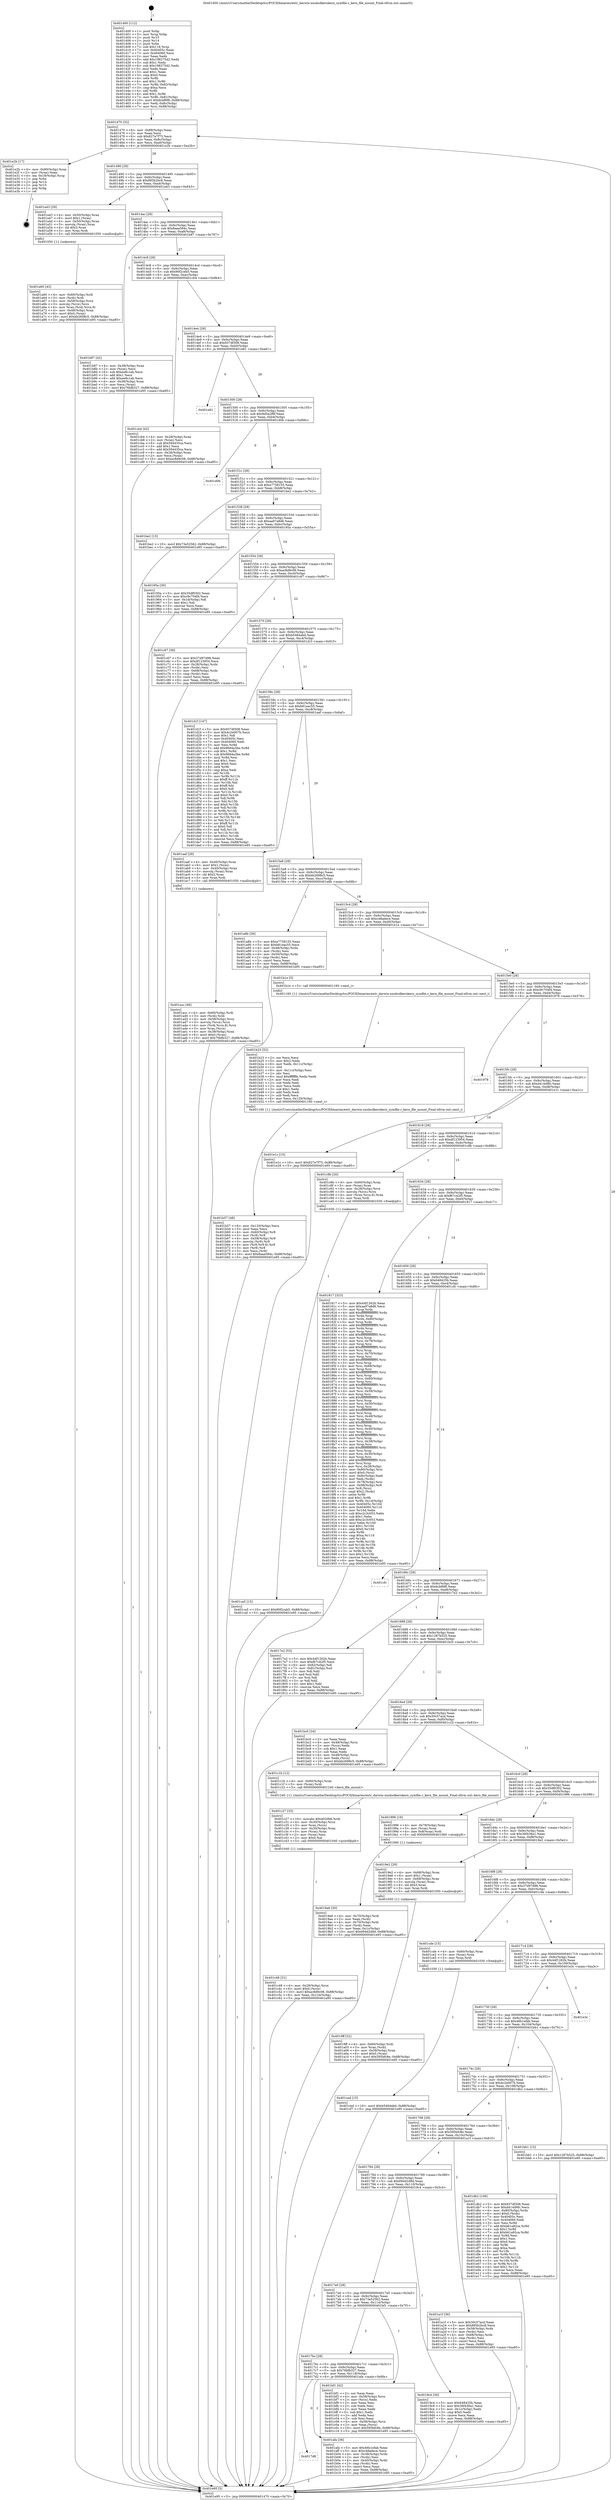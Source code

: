digraph "0x401400" {
  label = "0x401400 (/mnt/c/Users/mathe/Desktop/tcc/POCII/binaries/extr_darwin-xnubsdkernkern_symfile.c_kern_file_mount_Final-ollvm.out::main(0))"
  labelloc = "t"
  node[shape=record]

  Entry [label="",width=0.3,height=0.3,shape=circle,fillcolor=black,style=filled]
  "0x401470" [label="{
     0x401470 [32]\l
     | [instrs]\l
     &nbsp;&nbsp;0x401470 \<+6\>: mov -0x88(%rbp),%eax\l
     &nbsp;&nbsp;0x401476 \<+2\>: mov %eax,%ecx\l
     &nbsp;&nbsp;0x401478 \<+6\>: sub $0x827e7f75,%ecx\l
     &nbsp;&nbsp;0x40147e \<+6\>: mov %eax,-0x9c(%rbp)\l
     &nbsp;&nbsp;0x401484 \<+6\>: mov %ecx,-0xa0(%rbp)\l
     &nbsp;&nbsp;0x40148a \<+6\>: je 0000000000401e2b \<main+0xa2b\>\l
  }"]
  "0x401e2b" [label="{
     0x401e2b [17]\l
     | [instrs]\l
     &nbsp;&nbsp;0x401e2b \<+4\>: mov -0x80(%rbp),%rax\l
     &nbsp;&nbsp;0x401e2f \<+2\>: mov (%rax),%eax\l
     &nbsp;&nbsp;0x401e31 \<+4\>: lea -0x18(%rbp),%rsp\l
     &nbsp;&nbsp;0x401e35 \<+1\>: pop %rbx\l
     &nbsp;&nbsp;0x401e36 \<+2\>: pop %r14\l
     &nbsp;&nbsp;0x401e38 \<+2\>: pop %r15\l
     &nbsp;&nbsp;0x401e3a \<+1\>: pop %rbp\l
     &nbsp;&nbsp;0x401e3b \<+1\>: ret\l
  }"]
  "0x401490" [label="{
     0x401490 [28]\l
     | [instrs]\l
     &nbsp;&nbsp;0x401490 \<+5\>: jmp 0000000000401495 \<main+0x95\>\l
     &nbsp;&nbsp;0x401495 \<+6\>: mov -0x9c(%rbp),%eax\l
     &nbsp;&nbsp;0x40149b \<+5\>: sub $0x885b2bc8,%eax\l
     &nbsp;&nbsp;0x4014a0 \<+6\>: mov %eax,-0xa4(%rbp)\l
     &nbsp;&nbsp;0x4014a6 \<+6\>: je 0000000000401a43 \<main+0x643\>\l
  }"]
  Exit [label="",width=0.3,height=0.3,shape=circle,fillcolor=black,style=filled,peripheries=2]
  "0x401a43" [label="{
     0x401a43 [29]\l
     | [instrs]\l
     &nbsp;&nbsp;0x401a43 \<+4\>: mov -0x50(%rbp),%rax\l
     &nbsp;&nbsp;0x401a47 \<+6\>: movl $0x1,(%rax)\l
     &nbsp;&nbsp;0x401a4d \<+4\>: mov -0x50(%rbp),%rax\l
     &nbsp;&nbsp;0x401a51 \<+3\>: movslq (%rax),%rax\l
     &nbsp;&nbsp;0x401a54 \<+4\>: shl $0x3,%rax\l
     &nbsp;&nbsp;0x401a58 \<+3\>: mov %rax,%rdi\l
     &nbsp;&nbsp;0x401a5b \<+5\>: call 0000000000401050 \<malloc@plt\>\l
     | [calls]\l
     &nbsp;&nbsp;0x401050 \{1\} (unknown)\l
  }"]
  "0x4014ac" [label="{
     0x4014ac [28]\l
     | [instrs]\l
     &nbsp;&nbsp;0x4014ac \<+5\>: jmp 00000000004014b1 \<main+0xb1\>\l
     &nbsp;&nbsp;0x4014b1 \<+6\>: mov -0x9c(%rbp),%eax\l
     &nbsp;&nbsp;0x4014b7 \<+5\>: sub $0x8aaa584c,%eax\l
     &nbsp;&nbsp;0x4014bc \<+6\>: mov %eax,-0xa8(%rbp)\l
     &nbsp;&nbsp;0x4014c2 \<+6\>: je 0000000000401b87 \<main+0x787\>\l
  }"]
  "0x401ced" [label="{
     0x401ced [15]\l
     | [instrs]\l
     &nbsp;&nbsp;0x401ced \<+10\>: movl $0xb5484abd,-0x88(%rbp)\l
     &nbsp;&nbsp;0x401cf7 \<+5\>: jmp 0000000000401e95 \<main+0xa95\>\l
  }"]
  "0x401b87" [label="{
     0x401b87 [42]\l
     | [instrs]\l
     &nbsp;&nbsp;0x401b87 \<+4\>: mov -0x38(%rbp),%rax\l
     &nbsp;&nbsp;0x401b8b \<+2\>: mov (%rax),%ecx\l
     &nbsp;&nbsp;0x401b8d \<+6\>: sub $0xee8c1ab,%ecx\l
     &nbsp;&nbsp;0x401b93 \<+3\>: add $0x1,%ecx\l
     &nbsp;&nbsp;0x401b96 \<+6\>: add $0xee8c1ab,%ecx\l
     &nbsp;&nbsp;0x401b9c \<+4\>: mov -0x38(%rbp),%rax\l
     &nbsp;&nbsp;0x401ba0 \<+2\>: mov %ecx,(%rax)\l
     &nbsp;&nbsp;0x401ba2 \<+10\>: movl $0x76bfb327,-0x88(%rbp)\l
     &nbsp;&nbsp;0x401bac \<+5\>: jmp 0000000000401e95 \<main+0xa95\>\l
  }"]
  "0x4014c8" [label="{
     0x4014c8 [28]\l
     | [instrs]\l
     &nbsp;&nbsp;0x4014c8 \<+5\>: jmp 00000000004014cd \<main+0xcd\>\l
     &nbsp;&nbsp;0x4014cd \<+6\>: mov -0x9c(%rbp),%eax\l
     &nbsp;&nbsp;0x4014d3 \<+5\>: sub $0x90f2ceb5,%eax\l
     &nbsp;&nbsp;0x4014d8 \<+6\>: mov %eax,-0xac(%rbp)\l
     &nbsp;&nbsp;0x4014de \<+6\>: je 0000000000401cb4 \<main+0x8b4\>\l
  }"]
  "0x401ca5" [label="{
     0x401ca5 [15]\l
     | [instrs]\l
     &nbsp;&nbsp;0x401ca5 \<+10\>: movl $0x90f2ceb5,-0x88(%rbp)\l
     &nbsp;&nbsp;0x401caf \<+5\>: jmp 0000000000401e95 \<main+0xa95\>\l
  }"]
  "0x401cb4" [label="{
     0x401cb4 [42]\l
     | [instrs]\l
     &nbsp;&nbsp;0x401cb4 \<+4\>: mov -0x28(%rbp),%rax\l
     &nbsp;&nbsp;0x401cb8 \<+2\>: mov (%rax),%ecx\l
     &nbsp;&nbsp;0x401cba \<+6\>: sub $0x594435ca,%ecx\l
     &nbsp;&nbsp;0x401cc0 \<+3\>: add $0x1,%ecx\l
     &nbsp;&nbsp;0x401cc3 \<+6\>: add $0x594435ca,%ecx\l
     &nbsp;&nbsp;0x401cc9 \<+4\>: mov -0x28(%rbp),%rax\l
     &nbsp;&nbsp;0x401ccd \<+2\>: mov %ecx,(%rax)\l
     &nbsp;&nbsp;0x401ccf \<+10\>: movl $0xac8d9c08,-0x88(%rbp)\l
     &nbsp;&nbsp;0x401cd9 \<+5\>: jmp 0000000000401e95 \<main+0xa95\>\l
  }"]
  "0x4014e4" [label="{
     0x4014e4 [28]\l
     | [instrs]\l
     &nbsp;&nbsp;0x4014e4 \<+5\>: jmp 00000000004014e9 \<main+0xe9\>\l
     &nbsp;&nbsp;0x4014e9 \<+6\>: mov -0x9c(%rbp),%eax\l
     &nbsp;&nbsp;0x4014ef \<+5\>: sub $0x937df308,%eax\l
     &nbsp;&nbsp;0x4014f4 \<+6\>: mov %eax,-0xb0(%rbp)\l
     &nbsp;&nbsp;0x4014fa \<+6\>: je 0000000000401e81 \<main+0xa81\>\l
  }"]
  "0x401c48" [label="{
     0x401c48 [31]\l
     | [instrs]\l
     &nbsp;&nbsp;0x401c48 \<+4\>: mov -0x28(%rbp),%rcx\l
     &nbsp;&nbsp;0x401c4c \<+6\>: movl $0x0,(%rcx)\l
     &nbsp;&nbsp;0x401c52 \<+10\>: movl $0xac8d9c08,-0x88(%rbp)\l
     &nbsp;&nbsp;0x401c5c \<+6\>: mov %eax,-0x124(%rbp)\l
     &nbsp;&nbsp;0x401c62 \<+5\>: jmp 0000000000401e95 \<main+0xa95\>\l
  }"]
  "0x401e81" [label="{
     0x401e81\l
  }", style=dashed]
  "0x401500" [label="{
     0x401500 [28]\l
     | [instrs]\l
     &nbsp;&nbsp;0x401500 \<+5\>: jmp 0000000000401505 \<main+0x105\>\l
     &nbsp;&nbsp;0x401505 \<+6\>: mov -0x9c(%rbp),%eax\l
     &nbsp;&nbsp;0x40150b \<+5\>: sub $0x9d5a2f8f,%eax\l
     &nbsp;&nbsp;0x401510 \<+6\>: mov %eax,-0xb4(%rbp)\l
     &nbsp;&nbsp;0x401516 \<+6\>: je 0000000000401d0b \<main+0x90b\>\l
  }"]
  "0x401c27" [label="{
     0x401c27 [33]\l
     | [instrs]\l
     &nbsp;&nbsp;0x401c27 \<+10\>: movabs $0x4020b6,%rdi\l
     &nbsp;&nbsp;0x401c31 \<+4\>: mov -0x30(%rbp),%rcx\l
     &nbsp;&nbsp;0x401c35 \<+3\>: mov %rax,(%rcx)\l
     &nbsp;&nbsp;0x401c38 \<+4\>: mov -0x30(%rbp),%rax\l
     &nbsp;&nbsp;0x401c3c \<+3\>: mov (%rax),%rax\l
     &nbsp;&nbsp;0x401c3f \<+2\>: mov (%rax),%esi\l
     &nbsp;&nbsp;0x401c41 \<+2\>: mov $0x0,%al\l
     &nbsp;&nbsp;0x401c43 \<+5\>: call 0000000000401040 \<printf@plt\>\l
     | [calls]\l
     &nbsp;&nbsp;0x401040 \{1\} (unknown)\l
  }"]
  "0x401d0b" [label="{
     0x401d0b\l
  }", style=dashed]
  "0x40151c" [label="{
     0x40151c [28]\l
     | [instrs]\l
     &nbsp;&nbsp;0x40151c \<+5\>: jmp 0000000000401521 \<main+0x121\>\l
     &nbsp;&nbsp;0x401521 \<+6\>: mov -0x9c(%rbp),%eax\l
     &nbsp;&nbsp;0x401527 \<+5\>: sub $0xa7758155,%eax\l
     &nbsp;&nbsp;0x40152c \<+6\>: mov %eax,-0xb8(%rbp)\l
     &nbsp;&nbsp;0x401532 \<+6\>: je 0000000000401be2 \<main+0x7e2\>\l
  }"]
  "0x401b57" [label="{
     0x401b57 [48]\l
     | [instrs]\l
     &nbsp;&nbsp;0x401b57 \<+6\>: mov -0x120(%rbp),%ecx\l
     &nbsp;&nbsp;0x401b5d \<+3\>: imul %eax,%ecx\l
     &nbsp;&nbsp;0x401b60 \<+4\>: mov -0x60(%rbp),%r8\l
     &nbsp;&nbsp;0x401b64 \<+3\>: mov (%r8),%r8\l
     &nbsp;&nbsp;0x401b67 \<+4\>: mov -0x58(%rbp),%r9\l
     &nbsp;&nbsp;0x401b6b \<+3\>: movslq (%r9),%r9\l
     &nbsp;&nbsp;0x401b6e \<+4\>: mov (%r8,%r9,8),%r8\l
     &nbsp;&nbsp;0x401b72 \<+3\>: mov (%r8),%r8\l
     &nbsp;&nbsp;0x401b75 \<+3\>: mov %ecx,(%r8)\l
     &nbsp;&nbsp;0x401b78 \<+10\>: movl $0x8aaa584c,-0x88(%rbp)\l
     &nbsp;&nbsp;0x401b82 \<+5\>: jmp 0000000000401e95 \<main+0xa95\>\l
  }"]
  "0x401be2" [label="{
     0x401be2 [15]\l
     | [instrs]\l
     &nbsp;&nbsp;0x401be2 \<+10\>: movl $0x73e52562,-0x88(%rbp)\l
     &nbsp;&nbsp;0x401bec \<+5\>: jmp 0000000000401e95 \<main+0xa95\>\l
  }"]
  "0x401538" [label="{
     0x401538 [28]\l
     | [instrs]\l
     &nbsp;&nbsp;0x401538 \<+5\>: jmp 000000000040153d \<main+0x13d\>\l
     &nbsp;&nbsp;0x40153d \<+6\>: mov -0x9c(%rbp),%eax\l
     &nbsp;&nbsp;0x401543 \<+5\>: sub $0xaa97a8d6,%eax\l
     &nbsp;&nbsp;0x401548 \<+6\>: mov %eax,-0xbc(%rbp)\l
     &nbsp;&nbsp;0x40154e \<+6\>: je 000000000040195a \<main+0x55a\>\l
  }"]
  "0x401b23" [label="{
     0x401b23 [52]\l
     | [instrs]\l
     &nbsp;&nbsp;0x401b23 \<+2\>: xor %ecx,%ecx\l
     &nbsp;&nbsp;0x401b25 \<+5\>: mov $0x2,%edx\l
     &nbsp;&nbsp;0x401b2a \<+6\>: mov %edx,-0x11c(%rbp)\l
     &nbsp;&nbsp;0x401b30 \<+1\>: cltd\l
     &nbsp;&nbsp;0x401b31 \<+6\>: mov -0x11c(%rbp),%esi\l
     &nbsp;&nbsp;0x401b37 \<+2\>: idiv %esi\l
     &nbsp;&nbsp;0x401b39 \<+6\>: imul $0xfffffffe,%edx,%edx\l
     &nbsp;&nbsp;0x401b3f \<+2\>: mov %ecx,%edi\l
     &nbsp;&nbsp;0x401b41 \<+2\>: sub %edx,%edi\l
     &nbsp;&nbsp;0x401b43 \<+2\>: mov %ecx,%edx\l
     &nbsp;&nbsp;0x401b45 \<+3\>: sub $0x1,%edx\l
     &nbsp;&nbsp;0x401b48 \<+2\>: add %edx,%edi\l
     &nbsp;&nbsp;0x401b4a \<+2\>: sub %edi,%ecx\l
     &nbsp;&nbsp;0x401b4c \<+6\>: mov %ecx,-0x120(%rbp)\l
     &nbsp;&nbsp;0x401b52 \<+5\>: call 0000000000401160 \<next_i\>\l
     | [calls]\l
     &nbsp;&nbsp;0x401160 \{1\} (/mnt/c/Users/mathe/Desktop/tcc/POCII/binaries/extr_darwin-xnubsdkernkern_symfile.c_kern_file_mount_Final-ollvm.out::next_i)\l
  }"]
  "0x40195a" [label="{
     0x40195a [30]\l
     | [instrs]\l
     &nbsp;&nbsp;0x40195a \<+5\>: mov $0x35df0302,%eax\l
     &nbsp;&nbsp;0x40195f \<+5\>: mov $0xc9c704f4,%ecx\l
     &nbsp;&nbsp;0x401964 \<+3\>: mov -0x1d(%rbp),%dl\l
     &nbsp;&nbsp;0x401967 \<+3\>: test $0x1,%dl\l
     &nbsp;&nbsp;0x40196a \<+3\>: cmovne %ecx,%eax\l
     &nbsp;&nbsp;0x40196d \<+6\>: mov %eax,-0x88(%rbp)\l
     &nbsp;&nbsp;0x401973 \<+5\>: jmp 0000000000401e95 \<main+0xa95\>\l
  }"]
  "0x401554" [label="{
     0x401554 [28]\l
     | [instrs]\l
     &nbsp;&nbsp;0x401554 \<+5\>: jmp 0000000000401559 \<main+0x159\>\l
     &nbsp;&nbsp;0x401559 \<+6\>: mov -0x9c(%rbp),%eax\l
     &nbsp;&nbsp;0x40155f \<+5\>: sub $0xac8d9c08,%eax\l
     &nbsp;&nbsp;0x401564 \<+6\>: mov %eax,-0xc0(%rbp)\l
     &nbsp;&nbsp;0x40156a \<+6\>: je 0000000000401c67 \<main+0x867\>\l
  }"]
  "0x4017d8" [label="{
     0x4017d8\l
  }", style=dashed]
  "0x401c67" [label="{
     0x401c67 [36]\l
     | [instrs]\l
     &nbsp;&nbsp;0x401c67 \<+5\>: mov $0x37d97d98,%eax\l
     &nbsp;&nbsp;0x401c6c \<+5\>: mov $0xdf123954,%ecx\l
     &nbsp;&nbsp;0x401c71 \<+4\>: mov -0x28(%rbp),%rdx\l
     &nbsp;&nbsp;0x401c75 \<+2\>: mov (%rdx),%esi\l
     &nbsp;&nbsp;0x401c77 \<+4\>: mov -0x68(%rbp),%rdx\l
     &nbsp;&nbsp;0x401c7b \<+2\>: cmp (%rdx),%esi\l
     &nbsp;&nbsp;0x401c7d \<+3\>: cmovl %ecx,%eax\l
     &nbsp;&nbsp;0x401c80 \<+6\>: mov %eax,-0x88(%rbp)\l
     &nbsp;&nbsp;0x401c86 \<+5\>: jmp 0000000000401e95 \<main+0xa95\>\l
  }"]
  "0x401570" [label="{
     0x401570 [28]\l
     | [instrs]\l
     &nbsp;&nbsp;0x401570 \<+5\>: jmp 0000000000401575 \<main+0x175\>\l
     &nbsp;&nbsp;0x401575 \<+6\>: mov -0x9c(%rbp),%eax\l
     &nbsp;&nbsp;0x40157b \<+5\>: sub $0xb5484abd,%eax\l
     &nbsp;&nbsp;0x401580 \<+6\>: mov %eax,-0xc4(%rbp)\l
     &nbsp;&nbsp;0x401586 \<+6\>: je 0000000000401d1f \<main+0x91f\>\l
  }"]
  "0x401afa" [label="{
     0x401afa [36]\l
     | [instrs]\l
     &nbsp;&nbsp;0x401afa \<+5\>: mov $0x46b1efab,%eax\l
     &nbsp;&nbsp;0x401aff \<+5\>: mov $0xc48adece,%ecx\l
     &nbsp;&nbsp;0x401b04 \<+4\>: mov -0x38(%rbp),%rdx\l
     &nbsp;&nbsp;0x401b08 \<+2\>: mov (%rdx),%esi\l
     &nbsp;&nbsp;0x401b0a \<+4\>: mov -0x40(%rbp),%rdx\l
     &nbsp;&nbsp;0x401b0e \<+2\>: cmp (%rdx),%esi\l
     &nbsp;&nbsp;0x401b10 \<+3\>: cmovl %ecx,%eax\l
     &nbsp;&nbsp;0x401b13 \<+6\>: mov %eax,-0x88(%rbp)\l
     &nbsp;&nbsp;0x401b19 \<+5\>: jmp 0000000000401e95 \<main+0xa95\>\l
  }"]
  "0x401d1f" [label="{
     0x401d1f [147]\l
     | [instrs]\l
     &nbsp;&nbsp;0x401d1f \<+5\>: mov $0x937df308,%eax\l
     &nbsp;&nbsp;0x401d24 \<+5\>: mov $0x4c2e007b,%ecx\l
     &nbsp;&nbsp;0x401d29 \<+2\>: mov $0x1,%dl\l
     &nbsp;&nbsp;0x401d2b \<+7\>: mov 0x40405c,%esi\l
     &nbsp;&nbsp;0x401d32 \<+7\>: mov 0x404060,%edi\l
     &nbsp;&nbsp;0x401d39 \<+3\>: mov %esi,%r8d\l
     &nbsp;&nbsp;0x401d3c \<+7\>: add $0x9684a3be,%r8d\l
     &nbsp;&nbsp;0x401d43 \<+4\>: sub $0x1,%r8d\l
     &nbsp;&nbsp;0x401d47 \<+7\>: sub $0x9684a3be,%r8d\l
     &nbsp;&nbsp;0x401d4e \<+4\>: imul %r8d,%esi\l
     &nbsp;&nbsp;0x401d52 \<+3\>: and $0x1,%esi\l
     &nbsp;&nbsp;0x401d55 \<+3\>: cmp $0x0,%esi\l
     &nbsp;&nbsp;0x401d58 \<+4\>: sete %r9b\l
     &nbsp;&nbsp;0x401d5c \<+3\>: cmp $0xa,%edi\l
     &nbsp;&nbsp;0x401d5f \<+4\>: setl %r10b\l
     &nbsp;&nbsp;0x401d63 \<+3\>: mov %r9b,%r11b\l
     &nbsp;&nbsp;0x401d66 \<+4\>: xor $0xff,%r11b\l
     &nbsp;&nbsp;0x401d6a \<+3\>: mov %r10b,%bl\l
     &nbsp;&nbsp;0x401d6d \<+3\>: xor $0xff,%bl\l
     &nbsp;&nbsp;0x401d70 \<+3\>: xor $0x0,%dl\l
     &nbsp;&nbsp;0x401d73 \<+3\>: mov %r11b,%r14b\l
     &nbsp;&nbsp;0x401d76 \<+4\>: and $0x0,%r14b\l
     &nbsp;&nbsp;0x401d7a \<+3\>: and %dl,%r9b\l
     &nbsp;&nbsp;0x401d7d \<+3\>: mov %bl,%r15b\l
     &nbsp;&nbsp;0x401d80 \<+4\>: and $0x0,%r15b\l
     &nbsp;&nbsp;0x401d84 \<+3\>: and %dl,%r10b\l
     &nbsp;&nbsp;0x401d87 \<+3\>: or %r9b,%r14b\l
     &nbsp;&nbsp;0x401d8a \<+3\>: or %r10b,%r15b\l
     &nbsp;&nbsp;0x401d8d \<+3\>: xor %r15b,%r14b\l
     &nbsp;&nbsp;0x401d90 \<+3\>: or %bl,%r11b\l
     &nbsp;&nbsp;0x401d93 \<+4\>: xor $0xff,%r11b\l
     &nbsp;&nbsp;0x401d97 \<+3\>: or $0x0,%dl\l
     &nbsp;&nbsp;0x401d9a \<+3\>: and %dl,%r11b\l
     &nbsp;&nbsp;0x401d9d \<+3\>: or %r11b,%r14b\l
     &nbsp;&nbsp;0x401da0 \<+4\>: test $0x1,%r14b\l
     &nbsp;&nbsp;0x401da4 \<+3\>: cmovne %ecx,%eax\l
     &nbsp;&nbsp;0x401da7 \<+6\>: mov %eax,-0x88(%rbp)\l
     &nbsp;&nbsp;0x401dad \<+5\>: jmp 0000000000401e95 \<main+0xa95\>\l
  }"]
  "0x40158c" [label="{
     0x40158c [28]\l
     | [instrs]\l
     &nbsp;&nbsp;0x40158c \<+5\>: jmp 0000000000401591 \<main+0x191\>\l
     &nbsp;&nbsp;0x401591 \<+6\>: mov -0x9c(%rbp),%eax\l
     &nbsp;&nbsp;0x401597 \<+5\>: sub $0xb81eac55,%eax\l
     &nbsp;&nbsp;0x40159c \<+6\>: mov %eax,-0xc8(%rbp)\l
     &nbsp;&nbsp;0x4015a2 \<+6\>: je 0000000000401aaf \<main+0x6af\>\l
  }"]
  "0x4017bc" [label="{
     0x4017bc [28]\l
     | [instrs]\l
     &nbsp;&nbsp;0x4017bc \<+5\>: jmp 00000000004017c1 \<main+0x3c1\>\l
     &nbsp;&nbsp;0x4017c1 \<+6\>: mov -0x9c(%rbp),%eax\l
     &nbsp;&nbsp;0x4017c7 \<+5\>: sub $0x76bfb327,%eax\l
     &nbsp;&nbsp;0x4017cc \<+6\>: mov %eax,-0x118(%rbp)\l
     &nbsp;&nbsp;0x4017d2 \<+6\>: je 0000000000401afa \<main+0x6fa\>\l
  }"]
  "0x401aaf" [label="{
     0x401aaf [29]\l
     | [instrs]\l
     &nbsp;&nbsp;0x401aaf \<+4\>: mov -0x40(%rbp),%rax\l
     &nbsp;&nbsp;0x401ab3 \<+6\>: movl $0x1,(%rax)\l
     &nbsp;&nbsp;0x401ab9 \<+4\>: mov -0x40(%rbp),%rax\l
     &nbsp;&nbsp;0x401abd \<+3\>: movslq (%rax),%rax\l
     &nbsp;&nbsp;0x401ac0 \<+4\>: shl $0x2,%rax\l
     &nbsp;&nbsp;0x401ac4 \<+3\>: mov %rax,%rdi\l
     &nbsp;&nbsp;0x401ac7 \<+5\>: call 0000000000401050 \<malloc@plt\>\l
     | [calls]\l
     &nbsp;&nbsp;0x401050 \{1\} (unknown)\l
  }"]
  "0x4015a8" [label="{
     0x4015a8 [28]\l
     | [instrs]\l
     &nbsp;&nbsp;0x4015a8 \<+5\>: jmp 00000000004015ad \<main+0x1ad\>\l
     &nbsp;&nbsp;0x4015ad \<+6\>: mov -0x9c(%rbp),%eax\l
     &nbsp;&nbsp;0x4015b3 \<+5\>: sub $0xbb2698c5,%eax\l
     &nbsp;&nbsp;0x4015b8 \<+6\>: mov %eax,-0xcc(%rbp)\l
     &nbsp;&nbsp;0x4015be \<+6\>: je 0000000000401a8b \<main+0x68b\>\l
  }"]
  "0x401bf1" [label="{
     0x401bf1 [42]\l
     | [instrs]\l
     &nbsp;&nbsp;0x401bf1 \<+2\>: xor %eax,%eax\l
     &nbsp;&nbsp;0x401bf3 \<+4\>: mov -0x58(%rbp),%rcx\l
     &nbsp;&nbsp;0x401bf7 \<+2\>: mov (%rcx),%edx\l
     &nbsp;&nbsp;0x401bf9 \<+2\>: mov %eax,%esi\l
     &nbsp;&nbsp;0x401bfb \<+2\>: sub %edx,%esi\l
     &nbsp;&nbsp;0x401bfd \<+2\>: mov %eax,%edx\l
     &nbsp;&nbsp;0x401bff \<+3\>: sub $0x1,%edx\l
     &nbsp;&nbsp;0x401c02 \<+2\>: add %edx,%esi\l
     &nbsp;&nbsp;0x401c04 \<+2\>: sub %esi,%eax\l
     &nbsp;&nbsp;0x401c06 \<+4\>: mov -0x58(%rbp),%rcx\l
     &nbsp;&nbsp;0x401c0a \<+2\>: mov %eax,(%rcx)\l
     &nbsp;&nbsp;0x401c0c \<+10\>: movl $0x595bfc8e,-0x88(%rbp)\l
     &nbsp;&nbsp;0x401c16 \<+5\>: jmp 0000000000401e95 \<main+0xa95\>\l
  }"]
  "0x401a8b" [label="{
     0x401a8b [36]\l
     | [instrs]\l
     &nbsp;&nbsp;0x401a8b \<+5\>: mov $0xa7758155,%eax\l
     &nbsp;&nbsp;0x401a90 \<+5\>: mov $0xb81eac55,%ecx\l
     &nbsp;&nbsp;0x401a95 \<+4\>: mov -0x48(%rbp),%rdx\l
     &nbsp;&nbsp;0x401a99 \<+2\>: mov (%rdx),%esi\l
     &nbsp;&nbsp;0x401a9b \<+4\>: mov -0x50(%rbp),%rdx\l
     &nbsp;&nbsp;0x401a9f \<+2\>: cmp (%rdx),%esi\l
     &nbsp;&nbsp;0x401aa1 \<+3\>: cmovl %ecx,%eax\l
     &nbsp;&nbsp;0x401aa4 \<+6\>: mov %eax,-0x88(%rbp)\l
     &nbsp;&nbsp;0x401aaa \<+5\>: jmp 0000000000401e95 \<main+0xa95\>\l
  }"]
  "0x4015c4" [label="{
     0x4015c4 [28]\l
     | [instrs]\l
     &nbsp;&nbsp;0x4015c4 \<+5\>: jmp 00000000004015c9 \<main+0x1c9\>\l
     &nbsp;&nbsp;0x4015c9 \<+6\>: mov -0x9c(%rbp),%eax\l
     &nbsp;&nbsp;0x4015cf \<+5\>: sub $0xc48adece,%eax\l
     &nbsp;&nbsp;0x4015d4 \<+6\>: mov %eax,-0xd0(%rbp)\l
     &nbsp;&nbsp;0x4015da \<+6\>: je 0000000000401b1e \<main+0x71e\>\l
  }"]
  "0x401acc" [label="{
     0x401acc [46]\l
     | [instrs]\l
     &nbsp;&nbsp;0x401acc \<+4\>: mov -0x60(%rbp),%rdi\l
     &nbsp;&nbsp;0x401ad0 \<+3\>: mov (%rdi),%rdi\l
     &nbsp;&nbsp;0x401ad3 \<+4\>: mov -0x58(%rbp),%rcx\l
     &nbsp;&nbsp;0x401ad7 \<+3\>: movslq (%rcx),%rcx\l
     &nbsp;&nbsp;0x401ada \<+4\>: mov (%rdi,%rcx,8),%rcx\l
     &nbsp;&nbsp;0x401ade \<+3\>: mov %rax,(%rcx)\l
     &nbsp;&nbsp;0x401ae1 \<+4\>: mov -0x38(%rbp),%rax\l
     &nbsp;&nbsp;0x401ae5 \<+6\>: movl $0x0,(%rax)\l
     &nbsp;&nbsp;0x401aeb \<+10\>: movl $0x76bfb327,-0x88(%rbp)\l
     &nbsp;&nbsp;0x401af5 \<+5\>: jmp 0000000000401e95 \<main+0xa95\>\l
  }"]
  "0x401b1e" [label="{
     0x401b1e [5]\l
     | [instrs]\l
     &nbsp;&nbsp;0x401b1e \<+5\>: call 0000000000401160 \<next_i\>\l
     | [calls]\l
     &nbsp;&nbsp;0x401160 \{1\} (/mnt/c/Users/mathe/Desktop/tcc/POCII/binaries/extr_darwin-xnubsdkernkern_symfile.c_kern_file_mount_Final-ollvm.out::next_i)\l
  }"]
  "0x4015e0" [label="{
     0x4015e0 [28]\l
     | [instrs]\l
     &nbsp;&nbsp;0x4015e0 \<+5\>: jmp 00000000004015e5 \<main+0x1e5\>\l
     &nbsp;&nbsp;0x4015e5 \<+6\>: mov -0x9c(%rbp),%eax\l
     &nbsp;&nbsp;0x4015eb \<+5\>: sub $0xc9c704f4,%eax\l
     &nbsp;&nbsp;0x4015f0 \<+6\>: mov %eax,-0xd4(%rbp)\l
     &nbsp;&nbsp;0x4015f6 \<+6\>: je 0000000000401978 \<main+0x578\>\l
  }"]
  "0x401a60" [label="{
     0x401a60 [43]\l
     | [instrs]\l
     &nbsp;&nbsp;0x401a60 \<+4\>: mov -0x60(%rbp),%rdi\l
     &nbsp;&nbsp;0x401a64 \<+3\>: mov (%rdi),%rdi\l
     &nbsp;&nbsp;0x401a67 \<+4\>: mov -0x58(%rbp),%rcx\l
     &nbsp;&nbsp;0x401a6b \<+3\>: movslq (%rcx),%rcx\l
     &nbsp;&nbsp;0x401a6e \<+4\>: mov %rax,(%rdi,%rcx,8)\l
     &nbsp;&nbsp;0x401a72 \<+4\>: mov -0x48(%rbp),%rax\l
     &nbsp;&nbsp;0x401a76 \<+6\>: movl $0x0,(%rax)\l
     &nbsp;&nbsp;0x401a7c \<+10\>: movl $0xbb2698c5,-0x88(%rbp)\l
     &nbsp;&nbsp;0x401a86 \<+5\>: jmp 0000000000401e95 \<main+0xa95\>\l
  }"]
  "0x401978" [label="{
     0x401978\l
  }", style=dashed]
  "0x4015fc" [label="{
     0x4015fc [28]\l
     | [instrs]\l
     &nbsp;&nbsp;0x4015fc \<+5\>: jmp 0000000000401601 \<main+0x201\>\l
     &nbsp;&nbsp;0x401601 \<+6\>: mov -0x9c(%rbp),%eax\l
     &nbsp;&nbsp;0x401607 \<+5\>: sub $0xd414d9fc,%eax\l
     &nbsp;&nbsp;0x40160c \<+6\>: mov %eax,-0xd8(%rbp)\l
     &nbsp;&nbsp;0x401612 \<+6\>: je 0000000000401e1c \<main+0xa1c\>\l
  }"]
  "0x4019ff" [label="{
     0x4019ff [32]\l
     | [instrs]\l
     &nbsp;&nbsp;0x4019ff \<+4\>: mov -0x60(%rbp),%rdi\l
     &nbsp;&nbsp;0x401a03 \<+3\>: mov %rax,(%rdi)\l
     &nbsp;&nbsp;0x401a06 \<+4\>: mov -0x58(%rbp),%rax\l
     &nbsp;&nbsp;0x401a0a \<+6\>: movl $0x0,(%rax)\l
     &nbsp;&nbsp;0x401a10 \<+10\>: movl $0x595bfc8e,-0x88(%rbp)\l
     &nbsp;&nbsp;0x401a1a \<+5\>: jmp 0000000000401e95 \<main+0xa95\>\l
  }"]
  "0x401e1c" [label="{
     0x401e1c [15]\l
     | [instrs]\l
     &nbsp;&nbsp;0x401e1c \<+10\>: movl $0x827e7f75,-0x88(%rbp)\l
     &nbsp;&nbsp;0x401e26 \<+5\>: jmp 0000000000401e95 \<main+0xa95\>\l
  }"]
  "0x401618" [label="{
     0x401618 [28]\l
     | [instrs]\l
     &nbsp;&nbsp;0x401618 \<+5\>: jmp 000000000040161d \<main+0x21d\>\l
     &nbsp;&nbsp;0x40161d \<+6\>: mov -0x9c(%rbp),%eax\l
     &nbsp;&nbsp;0x401623 \<+5\>: sub $0xdf123954,%eax\l
     &nbsp;&nbsp;0x401628 \<+6\>: mov %eax,-0xdc(%rbp)\l
     &nbsp;&nbsp;0x40162e \<+6\>: je 0000000000401c8b \<main+0x88b\>\l
  }"]
  "0x4017a0" [label="{
     0x4017a0 [28]\l
     | [instrs]\l
     &nbsp;&nbsp;0x4017a0 \<+5\>: jmp 00000000004017a5 \<main+0x3a5\>\l
     &nbsp;&nbsp;0x4017a5 \<+6\>: mov -0x9c(%rbp),%eax\l
     &nbsp;&nbsp;0x4017ab \<+5\>: sub $0x73e52562,%eax\l
     &nbsp;&nbsp;0x4017b0 \<+6\>: mov %eax,-0x114(%rbp)\l
     &nbsp;&nbsp;0x4017b6 \<+6\>: je 0000000000401bf1 \<main+0x7f1\>\l
  }"]
  "0x401c8b" [label="{
     0x401c8b [26]\l
     | [instrs]\l
     &nbsp;&nbsp;0x401c8b \<+4\>: mov -0x60(%rbp),%rax\l
     &nbsp;&nbsp;0x401c8f \<+3\>: mov (%rax),%rax\l
     &nbsp;&nbsp;0x401c92 \<+4\>: mov -0x28(%rbp),%rcx\l
     &nbsp;&nbsp;0x401c96 \<+3\>: movslq (%rcx),%rcx\l
     &nbsp;&nbsp;0x401c99 \<+4\>: mov (%rax,%rcx,8),%rax\l
     &nbsp;&nbsp;0x401c9d \<+3\>: mov %rax,%rdi\l
     &nbsp;&nbsp;0x401ca0 \<+5\>: call 0000000000401030 \<free@plt\>\l
     | [calls]\l
     &nbsp;&nbsp;0x401030 \{1\} (unknown)\l
  }"]
  "0x401634" [label="{
     0x401634 [28]\l
     | [instrs]\l
     &nbsp;&nbsp;0x401634 \<+5\>: jmp 0000000000401639 \<main+0x239\>\l
     &nbsp;&nbsp;0x401639 \<+6\>: mov -0x9c(%rbp),%eax\l
     &nbsp;&nbsp;0x40163f \<+5\>: sub $0xf67c42f5,%eax\l
     &nbsp;&nbsp;0x401644 \<+6\>: mov %eax,-0xe0(%rbp)\l
     &nbsp;&nbsp;0x40164a \<+6\>: je 0000000000401817 \<main+0x417\>\l
  }"]
  "0x4019c4" [label="{
     0x4019c4 [30]\l
     | [instrs]\l
     &nbsp;&nbsp;0x4019c4 \<+5\>: mov $0x648425b,%eax\l
     &nbsp;&nbsp;0x4019c9 \<+5\>: mov $0x36f436a1,%ecx\l
     &nbsp;&nbsp;0x4019ce \<+3\>: mov -0x1c(%rbp),%edx\l
     &nbsp;&nbsp;0x4019d1 \<+3\>: cmp $0x0,%edx\l
     &nbsp;&nbsp;0x4019d4 \<+3\>: cmove %ecx,%eax\l
     &nbsp;&nbsp;0x4019d7 \<+6\>: mov %eax,-0x88(%rbp)\l
     &nbsp;&nbsp;0x4019dd \<+5\>: jmp 0000000000401e95 \<main+0xa95\>\l
  }"]
  "0x401817" [label="{
     0x401817 [323]\l
     | [instrs]\l
     &nbsp;&nbsp;0x401817 \<+5\>: mov $0x44f1262b,%eax\l
     &nbsp;&nbsp;0x40181c \<+5\>: mov $0xaa97a8d6,%ecx\l
     &nbsp;&nbsp;0x401821 \<+3\>: mov %rsp,%rdx\l
     &nbsp;&nbsp;0x401824 \<+4\>: add $0xfffffffffffffff0,%rdx\l
     &nbsp;&nbsp;0x401828 \<+3\>: mov %rdx,%rsp\l
     &nbsp;&nbsp;0x40182b \<+4\>: mov %rdx,-0x80(%rbp)\l
     &nbsp;&nbsp;0x40182f \<+3\>: mov %rsp,%rdx\l
     &nbsp;&nbsp;0x401832 \<+4\>: add $0xfffffffffffffff0,%rdx\l
     &nbsp;&nbsp;0x401836 \<+3\>: mov %rdx,%rsp\l
     &nbsp;&nbsp;0x401839 \<+3\>: mov %rsp,%rsi\l
     &nbsp;&nbsp;0x40183c \<+4\>: add $0xfffffffffffffff0,%rsi\l
     &nbsp;&nbsp;0x401840 \<+3\>: mov %rsi,%rsp\l
     &nbsp;&nbsp;0x401843 \<+4\>: mov %rsi,-0x78(%rbp)\l
     &nbsp;&nbsp;0x401847 \<+3\>: mov %rsp,%rsi\l
     &nbsp;&nbsp;0x40184a \<+4\>: add $0xfffffffffffffff0,%rsi\l
     &nbsp;&nbsp;0x40184e \<+3\>: mov %rsi,%rsp\l
     &nbsp;&nbsp;0x401851 \<+4\>: mov %rsi,-0x70(%rbp)\l
     &nbsp;&nbsp;0x401855 \<+3\>: mov %rsp,%rsi\l
     &nbsp;&nbsp;0x401858 \<+4\>: add $0xfffffffffffffff0,%rsi\l
     &nbsp;&nbsp;0x40185c \<+3\>: mov %rsi,%rsp\l
     &nbsp;&nbsp;0x40185f \<+4\>: mov %rsi,-0x68(%rbp)\l
     &nbsp;&nbsp;0x401863 \<+3\>: mov %rsp,%rsi\l
     &nbsp;&nbsp;0x401866 \<+4\>: add $0xfffffffffffffff0,%rsi\l
     &nbsp;&nbsp;0x40186a \<+3\>: mov %rsi,%rsp\l
     &nbsp;&nbsp;0x40186d \<+4\>: mov %rsi,-0x60(%rbp)\l
     &nbsp;&nbsp;0x401871 \<+3\>: mov %rsp,%rsi\l
     &nbsp;&nbsp;0x401874 \<+4\>: add $0xfffffffffffffff0,%rsi\l
     &nbsp;&nbsp;0x401878 \<+3\>: mov %rsi,%rsp\l
     &nbsp;&nbsp;0x40187b \<+4\>: mov %rsi,-0x58(%rbp)\l
     &nbsp;&nbsp;0x40187f \<+3\>: mov %rsp,%rsi\l
     &nbsp;&nbsp;0x401882 \<+4\>: add $0xfffffffffffffff0,%rsi\l
     &nbsp;&nbsp;0x401886 \<+3\>: mov %rsi,%rsp\l
     &nbsp;&nbsp;0x401889 \<+4\>: mov %rsi,-0x50(%rbp)\l
     &nbsp;&nbsp;0x40188d \<+3\>: mov %rsp,%rsi\l
     &nbsp;&nbsp;0x401890 \<+4\>: add $0xfffffffffffffff0,%rsi\l
     &nbsp;&nbsp;0x401894 \<+3\>: mov %rsi,%rsp\l
     &nbsp;&nbsp;0x401897 \<+4\>: mov %rsi,-0x48(%rbp)\l
     &nbsp;&nbsp;0x40189b \<+3\>: mov %rsp,%rsi\l
     &nbsp;&nbsp;0x40189e \<+4\>: add $0xfffffffffffffff0,%rsi\l
     &nbsp;&nbsp;0x4018a2 \<+3\>: mov %rsi,%rsp\l
     &nbsp;&nbsp;0x4018a5 \<+4\>: mov %rsi,-0x40(%rbp)\l
     &nbsp;&nbsp;0x4018a9 \<+3\>: mov %rsp,%rsi\l
     &nbsp;&nbsp;0x4018ac \<+4\>: add $0xfffffffffffffff0,%rsi\l
     &nbsp;&nbsp;0x4018b0 \<+3\>: mov %rsi,%rsp\l
     &nbsp;&nbsp;0x4018b3 \<+4\>: mov %rsi,-0x38(%rbp)\l
     &nbsp;&nbsp;0x4018b7 \<+3\>: mov %rsp,%rsi\l
     &nbsp;&nbsp;0x4018ba \<+4\>: add $0xfffffffffffffff0,%rsi\l
     &nbsp;&nbsp;0x4018be \<+3\>: mov %rsi,%rsp\l
     &nbsp;&nbsp;0x4018c1 \<+4\>: mov %rsi,-0x30(%rbp)\l
     &nbsp;&nbsp;0x4018c5 \<+3\>: mov %rsp,%rsi\l
     &nbsp;&nbsp;0x4018c8 \<+4\>: add $0xfffffffffffffff0,%rsi\l
     &nbsp;&nbsp;0x4018cc \<+3\>: mov %rsi,%rsp\l
     &nbsp;&nbsp;0x4018cf \<+4\>: mov %rsi,-0x28(%rbp)\l
     &nbsp;&nbsp;0x4018d3 \<+4\>: mov -0x80(%rbp),%rsi\l
     &nbsp;&nbsp;0x4018d7 \<+6\>: movl $0x0,(%rsi)\l
     &nbsp;&nbsp;0x4018dd \<+6\>: mov -0x8c(%rbp),%edi\l
     &nbsp;&nbsp;0x4018e3 \<+2\>: mov %edi,(%rdx)\l
     &nbsp;&nbsp;0x4018e5 \<+4\>: mov -0x78(%rbp),%rsi\l
     &nbsp;&nbsp;0x4018e9 \<+7\>: mov -0x98(%rbp),%r8\l
     &nbsp;&nbsp;0x4018f0 \<+3\>: mov %r8,(%rsi)\l
     &nbsp;&nbsp;0x4018f3 \<+3\>: cmpl $0x2,(%rdx)\l
     &nbsp;&nbsp;0x4018f6 \<+4\>: setne %r9b\l
     &nbsp;&nbsp;0x4018fa \<+4\>: and $0x1,%r9b\l
     &nbsp;&nbsp;0x4018fe \<+4\>: mov %r9b,-0x1d(%rbp)\l
     &nbsp;&nbsp;0x401902 \<+8\>: mov 0x40405c,%r10d\l
     &nbsp;&nbsp;0x40190a \<+8\>: mov 0x404060,%r11d\l
     &nbsp;&nbsp;0x401912 \<+3\>: mov %r10d,%ebx\l
     &nbsp;&nbsp;0x401915 \<+6\>: sub $0xc2c3c053,%ebx\l
     &nbsp;&nbsp;0x40191b \<+3\>: sub $0x1,%ebx\l
     &nbsp;&nbsp;0x40191e \<+6\>: add $0xc2c3c053,%ebx\l
     &nbsp;&nbsp;0x401924 \<+4\>: imul %ebx,%r10d\l
     &nbsp;&nbsp;0x401928 \<+4\>: and $0x1,%r10d\l
     &nbsp;&nbsp;0x40192c \<+4\>: cmp $0x0,%r10d\l
     &nbsp;&nbsp;0x401930 \<+4\>: sete %r9b\l
     &nbsp;&nbsp;0x401934 \<+4\>: cmp $0xa,%r11d\l
     &nbsp;&nbsp;0x401938 \<+4\>: setl %r14b\l
     &nbsp;&nbsp;0x40193c \<+3\>: mov %r9b,%r15b\l
     &nbsp;&nbsp;0x40193f \<+3\>: and %r14b,%r15b\l
     &nbsp;&nbsp;0x401942 \<+3\>: xor %r14b,%r9b\l
     &nbsp;&nbsp;0x401945 \<+3\>: or %r9b,%r15b\l
     &nbsp;&nbsp;0x401948 \<+4\>: test $0x1,%r15b\l
     &nbsp;&nbsp;0x40194c \<+3\>: cmovne %ecx,%eax\l
     &nbsp;&nbsp;0x40194f \<+6\>: mov %eax,-0x88(%rbp)\l
     &nbsp;&nbsp;0x401955 \<+5\>: jmp 0000000000401e95 \<main+0xa95\>\l
  }"]
  "0x401650" [label="{
     0x401650 [28]\l
     | [instrs]\l
     &nbsp;&nbsp;0x401650 \<+5\>: jmp 0000000000401655 \<main+0x255\>\l
     &nbsp;&nbsp;0x401655 \<+6\>: mov -0x9c(%rbp),%eax\l
     &nbsp;&nbsp;0x40165b \<+5\>: sub $0x648425b,%eax\l
     &nbsp;&nbsp;0x401660 \<+6\>: mov %eax,-0xe4(%rbp)\l
     &nbsp;&nbsp;0x401666 \<+6\>: je 0000000000401cfc \<main+0x8fc\>\l
  }"]
  "0x401784" [label="{
     0x401784 [28]\l
     | [instrs]\l
     &nbsp;&nbsp;0x401784 \<+5\>: jmp 0000000000401789 \<main+0x389\>\l
     &nbsp;&nbsp;0x401789 \<+6\>: mov -0x9c(%rbp),%eax\l
     &nbsp;&nbsp;0x40178f \<+5\>: sub $0x694d2d9d,%eax\l
     &nbsp;&nbsp;0x401794 \<+6\>: mov %eax,-0x110(%rbp)\l
     &nbsp;&nbsp;0x40179a \<+6\>: je 00000000004019c4 \<main+0x5c4\>\l
  }"]
  "0x401cfc" [label="{
     0x401cfc\l
  }", style=dashed]
  "0x40166c" [label="{
     0x40166c [28]\l
     | [instrs]\l
     &nbsp;&nbsp;0x40166c \<+5\>: jmp 0000000000401671 \<main+0x271\>\l
     &nbsp;&nbsp;0x401671 \<+6\>: mov -0x9c(%rbp),%eax\l
     &nbsp;&nbsp;0x401677 \<+5\>: sub $0x6cbf6f6,%eax\l
     &nbsp;&nbsp;0x40167c \<+6\>: mov %eax,-0xe8(%rbp)\l
     &nbsp;&nbsp;0x401682 \<+6\>: je 00000000004017e2 \<main+0x3e2\>\l
  }"]
  "0x401a1f" [label="{
     0x401a1f [36]\l
     | [instrs]\l
     &nbsp;&nbsp;0x401a1f \<+5\>: mov $0x30c57acd,%eax\l
     &nbsp;&nbsp;0x401a24 \<+5\>: mov $0x885b2bc8,%ecx\l
     &nbsp;&nbsp;0x401a29 \<+4\>: mov -0x58(%rbp),%rdx\l
     &nbsp;&nbsp;0x401a2d \<+2\>: mov (%rdx),%esi\l
     &nbsp;&nbsp;0x401a2f \<+4\>: mov -0x68(%rbp),%rdx\l
     &nbsp;&nbsp;0x401a33 \<+2\>: cmp (%rdx),%esi\l
     &nbsp;&nbsp;0x401a35 \<+3\>: cmovl %ecx,%eax\l
     &nbsp;&nbsp;0x401a38 \<+6\>: mov %eax,-0x88(%rbp)\l
     &nbsp;&nbsp;0x401a3e \<+5\>: jmp 0000000000401e95 \<main+0xa95\>\l
  }"]
  "0x4017e2" [label="{
     0x4017e2 [53]\l
     | [instrs]\l
     &nbsp;&nbsp;0x4017e2 \<+5\>: mov $0x44f1262b,%eax\l
     &nbsp;&nbsp;0x4017e7 \<+5\>: mov $0xf67c42f5,%ecx\l
     &nbsp;&nbsp;0x4017ec \<+6\>: mov -0x82(%rbp),%dl\l
     &nbsp;&nbsp;0x4017f2 \<+7\>: mov -0x81(%rbp),%sil\l
     &nbsp;&nbsp;0x4017f9 \<+3\>: mov %dl,%dil\l
     &nbsp;&nbsp;0x4017fc \<+3\>: and %sil,%dil\l
     &nbsp;&nbsp;0x4017ff \<+3\>: xor %sil,%dl\l
     &nbsp;&nbsp;0x401802 \<+3\>: or %dl,%dil\l
     &nbsp;&nbsp;0x401805 \<+4\>: test $0x1,%dil\l
     &nbsp;&nbsp;0x401809 \<+3\>: cmovne %ecx,%eax\l
     &nbsp;&nbsp;0x40180c \<+6\>: mov %eax,-0x88(%rbp)\l
     &nbsp;&nbsp;0x401812 \<+5\>: jmp 0000000000401e95 \<main+0xa95\>\l
  }"]
  "0x401688" [label="{
     0x401688 [28]\l
     | [instrs]\l
     &nbsp;&nbsp;0x401688 \<+5\>: jmp 000000000040168d \<main+0x28d\>\l
     &nbsp;&nbsp;0x40168d \<+6\>: mov -0x9c(%rbp),%eax\l
     &nbsp;&nbsp;0x401693 \<+5\>: sub $0x1287b525,%eax\l
     &nbsp;&nbsp;0x401698 \<+6\>: mov %eax,-0xec(%rbp)\l
     &nbsp;&nbsp;0x40169e \<+6\>: je 0000000000401bc0 \<main+0x7c0\>\l
  }"]
  "0x401e95" [label="{
     0x401e95 [5]\l
     | [instrs]\l
     &nbsp;&nbsp;0x401e95 \<+5\>: jmp 0000000000401470 \<main+0x70\>\l
  }"]
  "0x401400" [label="{
     0x401400 [112]\l
     | [instrs]\l
     &nbsp;&nbsp;0x401400 \<+1\>: push %rbp\l
     &nbsp;&nbsp;0x401401 \<+3\>: mov %rsp,%rbp\l
     &nbsp;&nbsp;0x401404 \<+2\>: push %r15\l
     &nbsp;&nbsp;0x401406 \<+2\>: push %r14\l
     &nbsp;&nbsp;0x401408 \<+1\>: push %rbx\l
     &nbsp;&nbsp;0x401409 \<+7\>: sub $0x118,%rsp\l
     &nbsp;&nbsp;0x401410 \<+7\>: mov 0x40405c,%eax\l
     &nbsp;&nbsp;0x401417 \<+7\>: mov 0x404060,%ecx\l
     &nbsp;&nbsp;0x40141e \<+2\>: mov %eax,%edx\l
     &nbsp;&nbsp;0x401420 \<+6\>: add $0x198275d2,%edx\l
     &nbsp;&nbsp;0x401426 \<+3\>: sub $0x1,%edx\l
     &nbsp;&nbsp;0x401429 \<+6\>: sub $0x198275d2,%edx\l
     &nbsp;&nbsp;0x40142f \<+3\>: imul %edx,%eax\l
     &nbsp;&nbsp;0x401432 \<+3\>: and $0x1,%eax\l
     &nbsp;&nbsp;0x401435 \<+3\>: cmp $0x0,%eax\l
     &nbsp;&nbsp;0x401438 \<+4\>: sete %r8b\l
     &nbsp;&nbsp;0x40143c \<+4\>: and $0x1,%r8b\l
     &nbsp;&nbsp;0x401440 \<+7\>: mov %r8b,-0x82(%rbp)\l
     &nbsp;&nbsp;0x401447 \<+3\>: cmp $0xa,%ecx\l
     &nbsp;&nbsp;0x40144a \<+4\>: setl %r8b\l
     &nbsp;&nbsp;0x40144e \<+4\>: and $0x1,%r8b\l
     &nbsp;&nbsp;0x401452 \<+7\>: mov %r8b,-0x81(%rbp)\l
     &nbsp;&nbsp;0x401459 \<+10\>: movl $0x6cbf6f6,-0x88(%rbp)\l
     &nbsp;&nbsp;0x401463 \<+6\>: mov %edi,-0x8c(%rbp)\l
     &nbsp;&nbsp;0x401469 \<+7\>: mov %rsi,-0x98(%rbp)\l
  }"]
  "0x401768" [label="{
     0x401768 [28]\l
     | [instrs]\l
     &nbsp;&nbsp;0x401768 \<+5\>: jmp 000000000040176d \<main+0x36d\>\l
     &nbsp;&nbsp;0x40176d \<+6\>: mov -0x9c(%rbp),%eax\l
     &nbsp;&nbsp;0x401773 \<+5\>: sub $0x595bfc8e,%eax\l
     &nbsp;&nbsp;0x401778 \<+6\>: mov %eax,-0x10c(%rbp)\l
     &nbsp;&nbsp;0x40177e \<+6\>: je 0000000000401a1f \<main+0x61f\>\l
  }"]
  "0x401db2" [label="{
     0x401db2 [106]\l
     | [instrs]\l
     &nbsp;&nbsp;0x401db2 \<+5\>: mov $0x937df308,%eax\l
     &nbsp;&nbsp;0x401db7 \<+5\>: mov $0xd414d9fc,%ecx\l
     &nbsp;&nbsp;0x401dbc \<+4\>: mov -0x80(%rbp),%rdx\l
     &nbsp;&nbsp;0x401dc0 \<+6\>: movl $0x0,(%rdx)\l
     &nbsp;&nbsp;0x401dc6 \<+7\>: mov 0x40405c,%esi\l
     &nbsp;&nbsp;0x401dcd \<+7\>: mov 0x404060,%edi\l
     &nbsp;&nbsp;0x401dd4 \<+3\>: mov %esi,%r8d\l
     &nbsp;&nbsp;0x401dd7 \<+7\>: add $0xb61a92ca,%r8d\l
     &nbsp;&nbsp;0x401dde \<+4\>: sub $0x1,%r8d\l
     &nbsp;&nbsp;0x401de2 \<+7\>: sub $0xb61a92ca,%r8d\l
     &nbsp;&nbsp;0x401de9 \<+4\>: imul %r8d,%esi\l
     &nbsp;&nbsp;0x401ded \<+3\>: and $0x1,%esi\l
     &nbsp;&nbsp;0x401df0 \<+3\>: cmp $0x0,%esi\l
     &nbsp;&nbsp;0x401df3 \<+4\>: sete %r9b\l
     &nbsp;&nbsp;0x401df7 \<+3\>: cmp $0xa,%edi\l
     &nbsp;&nbsp;0x401dfa \<+4\>: setl %r10b\l
     &nbsp;&nbsp;0x401dfe \<+3\>: mov %r9b,%r11b\l
     &nbsp;&nbsp;0x401e01 \<+3\>: and %r10b,%r11b\l
     &nbsp;&nbsp;0x401e04 \<+3\>: xor %r10b,%r9b\l
     &nbsp;&nbsp;0x401e07 \<+3\>: or %r9b,%r11b\l
     &nbsp;&nbsp;0x401e0a \<+4\>: test $0x1,%r11b\l
     &nbsp;&nbsp;0x401e0e \<+3\>: cmovne %ecx,%eax\l
     &nbsp;&nbsp;0x401e11 \<+6\>: mov %eax,-0x88(%rbp)\l
     &nbsp;&nbsp;0x401e17 \<+5\>: jmp 0000000000401e95 \<main+0xa95\>\l
  }"]
  "0x401bc0" [label="{
     0x401bc0 [34]\l
     | [instrs]\l
     &nbsp;&nbsp;0x401bc0 \<+2\>: xor %eax,%eax\l
     &nbsp;&nbsp;0x401bc2 \<+4\>: mov -0x48(%rbp),%rcx\l
     &nbsp;&nbsp;0x401bc6 \<+2\>: mov (%rcx),%edx\l
     &nbsp;&nbsp;0x401bc8 \<+3\>: sub $0x1,%eax\l
     &nbsp;&nbsp;0x401bcb \<+2\>: sub %eax,%edx\l
     &nbsp;&nbsp;0x401bcd \<+4\>: mov -0x48(%rbp),%rcx\l
     &nbsp;&nbsp;0x401bd1 \<+2\>: mov %edx,(%rcx)\l
     &nbsp;&nbsp;0x401bd3 \<+10\>: movl $0xbb2698c5,-0x88(%rbp)\l
     &nbsp;&nbsp;0x401bdd \<+5\>: jmp 0000000000401e95 \<main+0xa95\>\l
  }"]
  "0x4016a4" [label="{
     0x4016a4 [28]\l
     | [instrs]\l
     &nbsp;&nbsp;0x4016a4 \<+5\>: jmp 00000000004016a9 \<main+0x2a9\>\l
     &nbsp;&nbsp;0x4016a9 \<+6\>: mov -0x9c(%rbp),%eax\l
     &nbsp;&nbsp;0x4016af \<+5\>: sub $0x30c57acd,%eax\l
     &nbsp;&nbsp;0x4016b4 \<+6\>: mov %eax,-0xf0(%rbp)\l
     &nbsp;&nbsp;0x4016ba \<+6\>: je 0000000000401c1b \<main+0x81b\>\l
  }"]
  "0x40174c" [label="{
     0x40174c [28]\l
     | [instrs]\l
     &nbsp;&nbsp;0x40174c \<+5\>: jmp 0000000000401751 \<main+0x351\>\l
     &nbsp;&nbsp;0x401751 \<+6\>: mov -0x9c(%rbp),%eax\l
     &nbsp;&nbsp;0x401757 \<+5\>: sub $0x4c2e007b,%eax\l
     &nbsp;&nbsp;0x40175c \<+6\>: mov %eax,-0x108(%rbp)\l
     &nbsp;&nbsp;0x401762 \<+6\>: je 0000000000401db2 \<main+0x9b2\>\l
  }"]
  "0x401c1b" [label="{
     0x401c1b [12]\l
     | [instrs]\l
     &nbsp;&nbsp;0x401c1b \<+4\>: mov -0x60(%rbp),%rax\l
     &nbsp;&nbsp;0x401c1f \<+3\>: mov (%rax),%rdi\l
     &nbsp;&nbsp;0x401c22 \<+5\>: call 0000000000401240 \<kern_file_mount\>\l
     | [calls]\l
     &nbsp;&nbsp;0x401240 \{1\} (/mnt/c/Users/mathe/Desktop/tcc/POCII/binaries/extr_darwin-xnubsdkernkern_symfile.c_kern_file_mount_Final-ollvm.out::kern_file_mount)\l
  }"]
  "0x4016c0" [label="{
     0x4016c0 [28]\l
     | [instrs]\l
     &nbsp;&nbsp;0x4016c0 \<+5\>: jmp 00000000004016c5 \<main+0x2c5\>\l
     &nbsp;&nbsp;0x4016c5 \<+6\>: mov -0x9c(%rbp),%eax\l
     &nbsp;&nbsp;0x4016cb \<+5\>: sub $0x35df0302,%eax\l
     &nbsp;&nbsp;0x4016d0 \<+6\>: mov %eax,-0xf4(%rbp)\l
     &nbsp;&nbsp;0x4016d6 \<+6\>: je 0000000000401996 \<main+0x596\>\l
  }"]
  "0x401bb1" [label="{
     0x401bb1 [15]\l
     | [instrs]\l
     &nbsp;&nbsp;0x401bb1 \<+10\>: movl $0x1287b525,-0x88(%rbp)\l
     &nbsp;&nbsp;0x401bbb \<+5\>: jmp 0000000000401e95 \<main+0xa95\>\l
  }"]
  "0x401996" [label="{
     0x401996 [16]\l
     | [instrs]\l
     &nbsp;&nbsp;0x401996 \<+4\>: mov -0x78(%rbp),%rax\l
     &nbsp;&nbsp;0x40199a \<+3\>: mov (%rax),%rax\l
     &nbsp;&nbsp;0x40199d \<+4\>: mov 0x8(%rax),%rdi\l
     &nbsp;&nbsp;0x4019a1 \<+5\>: call 0000000000401060 \<atoi@plt\>\l
     | [calls]\l
     &nbsp;&nbsp;0x401060 \{1\} (unknown)\l
  }"]
  "0x4016dc" [label="{
     0x4016dc [28]\l
     | [instrs]\l
     &nbsp;&nbsp;0x4016dc \<+5\>: jmp 00000000004016e1 \<main+0x2e1\>\l
     &nbsp;&nbsp;0x4016e1 \<+6\>: mov -0x9c(%rbp),%eax\l
     &nbsp;&nbsp;0x4016e7 \<+5\>: sub $0x36f436a1,%eax\l
     &nbsp;&nbsp;0x4016ec \<+6\>: mov %eax,-0xf8(%rbp)\l
     &nbsp;&nbsp;0x4016f2 \<+6\>: je 00000000004019e2 \<main+0x5e2\>\l
  }"]
  "0x4019a6" [label="{
     0x4019a6 [30]\l
     | [instrs]\l
     &nbsp;&nbsp;0x4019a6 \<+4\>: mov -0x70(%rbp),%rdi\l
     &nbsp;&nbsp;0x4019aa \<+2\>: mov %eax,(%rdi)\l
     &nbsp;&nbsp;0x4019ac \<+4\>: mov -0x70(%rbp),%rdi\l
     &nbsp;&nbsp;0x4019b0 \<+2\>: mov (%rdi),%eax\l
     &nbsp;&nbsp;0x4019b2 \<+3\>: mov %eax,-0x1c(%rbp)\l
     &nbsp;&nbsp;0x4019b5 \<+10\>: movl $0x694d2d9d,-0x88(%rbp)\l
     &nbsp;&nbsp;0x4019bf \<+5\>: jmp 0000000000401e95 \<main+0xa95\>\l
  }"]
  "0x401730" [label="{
     0x401730 [28]\l
     | [instrs]\l
     &nbsp;&nbsp;0x401730 \<+5\>: jmp 0000000000401735 \<main+0x335\>\l
     &nbsp;&nbsp;0x401735 \<+6\>: mov -0x9c(%rbp),%eax\l
     &nbsp;&nbsp;0x40173b \<+5\>: sub $0x46b1efab,%eax\l
     &nbsp;&nbsp;0x401740 \<+6\>: mov %eax,-0x104(%rbp)\l
     &nbsp;&nbsp;0x401746 \<+6\>: je 0000000000401bb1 \<main+0x7b1\>\l
  }"]
  "0x4019e2" [label="{
     0x4019e2 [29]\l
     | [instrs]\l
     &nbsp;&nbsp;0x4019e2 \<+4\>: mov -0x68(%rbp),%rax\l
     &nbsp;&nbsp;0x4019e6 \<+6\>: movl $0x1,(%rax)\l
     &nbsp;&nbsp;0x4019ec \<+4\>: mov -0x68(%rbp),%rax\l
     &nbsp;&nbsp;0x4019f0 \<+3\>: movslq (%rax),%rax\l
     &nbsp;&nbsp;0x4019f3 \<+4\>: shl $0x3,%rax\l
     &nbsp;&nbsp;0x4019f7 \<+3\>: mov %rax,%rdi\l
     &nbsp;&nbsp;0x4019fa \<+5\>: call 0000000000401050 \<malloc@plt\>\l
     | [calls]\l
     &nbsp;&nbsp;0x401050 \{1\} (unknown)\l
  }"]
  "0x4016f8" [label="{
     0x4016f8 [28]\l
     | [instrs]\l
     &nbsp;&nbsp;0x4016f8 \<+5\>: jmp 00000000004016fd \<main+0x2fd\>\l
     &nbsp;&nbsp;0x4016fd \<+6\>: mov -0x9c(%rbp),%eax\l
     &nbsp;&nbsp;0x401703 \<+5\>: sub $0x37d97d98,%eax\l
     &nbsp;&nbsp;0x401708 \<+6\>: mov %eax,-0xfc(%rbp)\l
     &nbsp;&nbsp;0x40170e \<+6\>: je 0000000000401cde \<main+0x8de\>\l
  }"]
  "0x401e3c" [label="{
     0x401e3c\l
  }", style=dashed]
  "0x401cde" [label="{
     0x401cde [15]\l
     | [instrs]\l
     &nbsp;&nbsp;0x401cde \<+4\>: mov -0x60(%rbp),%rax\l
     &nbsp;&nbsp;0x401ce2 \<+3\>: mov (%rax),%rax\l
     &nbsp;&nbsp;0x401ce5 \<+3\>: mov %rax,%rdi\l
     &nbsp;&nbsp;0x401ce8 \<+5\>: call 0000000000401030 \<free@plt\>\l
     | [calls]\l
     &nbsp;&nbsp;0x401030 \{1\} (unknown)\l
  }"]
  "0x401714" [label="{
     0x401714 [28]\l
     | [instrs]\l
     &nbsp;&nbsp;0x401714 \<+5\>: jmp 0000000000401719 \<main+0x319\>\l
     &nbsp;&nbsp;0x401719 \<+6\>: mov -0x9c(%rbp),%eax\l
     &nbsp;&nbsp;0x40171f \<+5\>: sub $0x44f1262b,%eax\l
     &nbsp;&nbsp;0x401724 \<+6\>: mov %eax,-0x100(%rbp)\l
     &nbsp;&nbsp;0x40172a \<+6\>: je 0000000000401e3c \<main+0xa3c\>\l
  }"]
  Entry -> "0x401400" [label=" 1"]
  "0x401470" -> "0x401e2b" [label=" 1"]
  "0x401470" -> "0x401490" [label=" 29"]
  "0x401e2b" -> Exit [label=" 1"]
  "0x401490" -> "0x401a43" [label=" 1"]
  "0x401490" -> "0x4014ac" [label=" 28"]
  "0x401e1c" -> "0x401e95" [label=" 1"]
  "0x4014ac" -> "0x401b87" [label=" 1"]
  "0x4014ac" -> "0x4014c8" [label=" 27"]
  "0x401db2" -> "0x401e95" [label=" 1"]
  "0x4014c8" -> "0x401cb4" [label=" 1"]
  "0x4014c8" -> "0x4014e4" [label=" 26"]
  "0x401d1f" -> "0x401e95" [label=" 1"]
  "0x4014e4" -> "0x401e81" [label=" 0"]
  "0x4014e4" -> "0x401500" [label=" 26"]
  "0x401ced" -> "0x401e95" [label=" 1"]
  "0x401500" -> "0x401d0b" [label=" 0"]
  "0x401500" -> "0x40151c" [label=" 26"]
  "0x401cde" -> "0x401ced" [label=" 1"]
  "0x40151c" -> "0x401be2" [label=" 1"]
  "0x40151c" -> "0x401538" [label=" 25"]
  "0x401cb4" -> "0x401e95" [label=" 1"]
  "0x401538" -> "0x40195a" [label=" 1"]
  "0x401538" -> "0x401554" [label=" 24"]
  "0x401ca5" -> "0x401e95" [label=" 1"]
  "0x401554" -> "0x401c67" [label=" 2"]
  "0x401554" -> "0x401570" [label=" 22"]
  "0x401c8b" -> "0x401ca5" [label=" 1"]
  "0x401570" -> "0x401d1f" [label=" 1"]
  "0x401570" -> "0x40158c" [label=" 21"]
  "0x401c67" -> "0x401e95" [label=" 2"]
  "0x40158c" -> "0x401aaf" [label=" 1"]
  "0x40158c" -> "0x4015a8" [label=" 20"]
  "0x401c27" -> "0x401c48" [label=" 1"]
  "0x4015a8" -> "0x401a8b" [label=" 2"]
  "0x4015a8" -> "0x4015c4" [label=" 18"]
  "0x401c1b" -> "0x401c27" [label=" 1"]
  "0x4015c4" -> "0x401b1e" [label=" 1"]
  "0x4015c4" -> "0x4015e0" [label=" 17"]
  "0x401be2" -> "0x401e95" [label=" 1"]
  "0x4015e0" -> "0x401978" [label=" 0"]
  "0x4015e0" -> "0x4015fc" [label=" 17"]
  "0x401bc0" -> "0x401e95" [label=" 1"]
  "0x4015fc" -> "0x401e1c" [label=" 1"]
  "0x4015fc" -> "0x401618" [label=" 16"]
  "0x401bb1" -> "0x401e95" [label=" 1"]
  "0x401618" -> "0x401c8b" [label=" 1"]
  "0x401618" -> "0x401634" [label=" 15"]
  "0x401b87" -> "0x401e95" [label=" 1"]
  "0x401634" -> "0x401817" [label=" 1"]
  "0x401634" -> "0x401650" [label=" 14"]
  "0x401b57" -> "0x401e95" [label=" 1"]
  "0x401650" -> "0x401cfc" [label=" 0"]
  "0x401650" -> "0x40166c" [label=" 14"]
  "0x401b1e" -> "0x401b23" [label=" 1"]
  "0x40166c" -> "0x4017e2" [label=" 1"]
  "0x40166c" -> "0x401688" [label=" 13"]
  "0x4017e2" -> "0x401e95" [label=" 1"]
  "0x401400" -> "0x401470" [label=" 1"]
  "0x401e95" -> "0x401470" [label=" 29"]
  "0x401afa" -> "0x401e95" [label=" 2"]
  "0x401817" -> "0x401e95" [label=" 1"]
  "0x40195a" -> "0x401e95" [label=" 1"]
  "0x4017bc" -> "0x401afa" [label=" 2"]
  "0x401688" -> "0x401bc0" [label=" 1"]
  "0x401688" -> "0x4016a4" [label=" 12"]
  "0x401c48" -> "0x401e95" [label=" 1"]
  "0x4016a4" -> "0x401c1b" [label=" 1"]
  "0x4016a4" -> "0x4016c0" [label=" 11"]
  "0x4017a0" -> "0x401bf1" [label=" 1"]
  "0x4016c0" -> "0x401996" [label=" 1"]
  "0x4016c0" -> "0x4016dc" [label=" 10"]
  "0x401996" -> "0x4019a6" [label=" 1"]
  "0x4019a6" -> "0x401e95" [label=" 1"]
  "0x401bf1" -> "0x401e95" [label=" 1"]
  "0x4016dc" -> "0x4019e2" [label=" 1"]
  "0x4016dc" -> "0x4016f8" [label=" 9"]
  "0x401aaf" -> "0x401acc" [label=" 1"]
  "0x4016f8" -> "0x401cde" [label=" 1"]
  "0x4016f8" -> "0x401714" [label=" 8"]
  "0x401a8b" -> "0x401e95" [label=" 2"]
  "0x401714" -> "0x401e3c" [label=" 0"]
  "0x401714" -> "0x401730" [label=" 8"]
  "0x401acc" -> "0x401e95" [label=" 1"]
  "0x401730" -> "0x401bb1" [label=" 1"]
  "0x401730" -> "0x40174c" [label=" 7"]
  "0x4017a0" -> "0x4017bc" [label=" 2"]
  "0x40174c" -> "0x401db2" [label=" 1"]
  "0x40174c" -> "0x401768" [label=" 6"]
  "0x4017bc" -> "0x4017d8" [label=" 0"]
  "0x401768" -> "0x401a1f" [label=" 2"]
  "0x401768" -> "0x401784" [label=" 4"]
  "0x401b23" -> "0x401b57" [label=" 1"]
  "0x401784" -> "0x4019c4" [label=" 1"]
  "0x401784" -> "0x4017a0" [label=" 3"]
  "0x4019c4" -> "0x401e95" [label=" 1"]
  "0x4019e2" -> "0x4019ff" [label=" 1"]
  "0x4019ff" -> "0x401e95" [label=" 1"]
  "0x401a1f" -> "0x401e95" [label=" 2"]
  "0x401a43" -> "0x401a60" [label=" 1"]
  "0x401a60" -> "0x401e95" [label=" 1"]
}
